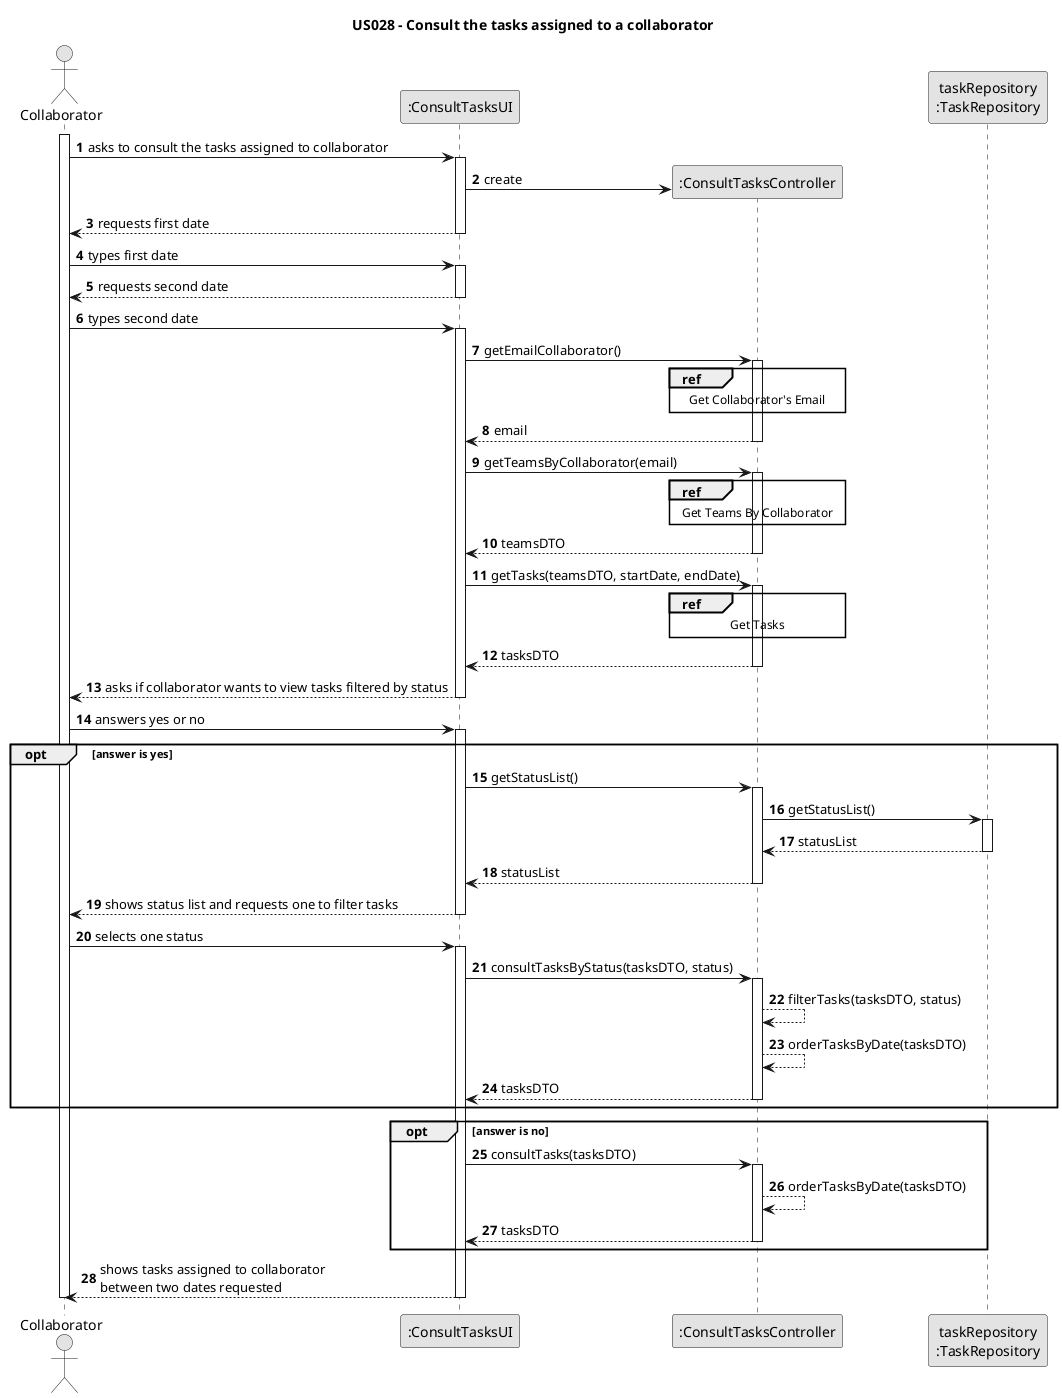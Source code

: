 @startuml
skinparam monochrome true
skinparam packageStyle rectangle
skinparam shadowing false

title US028 - Consult the tasks assigned to a collaborator

autonumber

actor "Collaborator" as Employee
participant ":ConsultTasksUI" as UI
participant ":ConsultTasksController" as CTRL
participant "taskRepository\n:TaskRepository" as TaskRepository

activate Employee

    Employee -> UI : asks to consult the tasks assigned to collaborator
    activate UI

    UI -> CTRL** : create

    UI --> Employee : requests first date
    deactivate UI

    Employee -> UI : types first date
    activate UI

    UI --> Employee : requests second date
    deactivate UI

    Employee -> UI : types second date
    activate UI

    UI -> CTRL : getEmailCollaborator()
    activate CTRL

    ref over CTRL
        Get Collaborator's Email
    end ref

    CTRL --> UI : email
    deactivate CTRL

    UI -> CTRL : getTeamsByCollaborator(email)
    activate CTRL

        ref over CTRL
            Get Teams By Collaborator
        end ref

        CTRL --> UI : teamsDTO
        deactivate CTRL

        UI -> CTRL : getTasks(teamsDTO, startDate, endDate)
            activate CTRL

        ref over CTRL
            Get Tasks
        end ref

    CTRL --> UI : tasksDTO
    deactivate CTRL

    UI --> Employee : asks if collaborator wants to view tasks filtered by status
    deactivate UI

    Employee -> UI : answers yes or no
    activate UI

    opt answer is yes
        UI -> CTRL : getStatusList()
        activate CTRL

        CTRL -> TaskRepository : getStatusList()
        activate TaskRepository

        TaskRepository --> CTRL : statusList
        deactivate TaskRepository

        CTRL --> UI : statusList
        deactivate CTRL

        UI --> Employee : shows status list and requests one to filter tasks
        deactivate UI

        Employee -> UI : selects one status
        activate UI

        UI -> CTRL : consultTasksByStatus(tasksDTO, status)
        activate CTRL

        CTRL --> CTRL : filterTasks(tasksDTO, status)
        CTRL --> CTRL : orderTasksByDate(tasksDTO)

        CTRL --> UI : tasksDTO
        deactivate CTRL
    end opt

    opt answer is no
        UI -> CTRL : consultTasks(tasksDTO)
        activate CTRL

        CTRL --> CTRL : orderTasksByDate(tasksDTO)

        CTRL --> UI : tasksDTO
        deactivate CTRL
    end opt

    UI --> Employee : shows tasks assigned to collaborator \nbetween two dates requested
    deactivate UI

deactivate Employee
@enduml